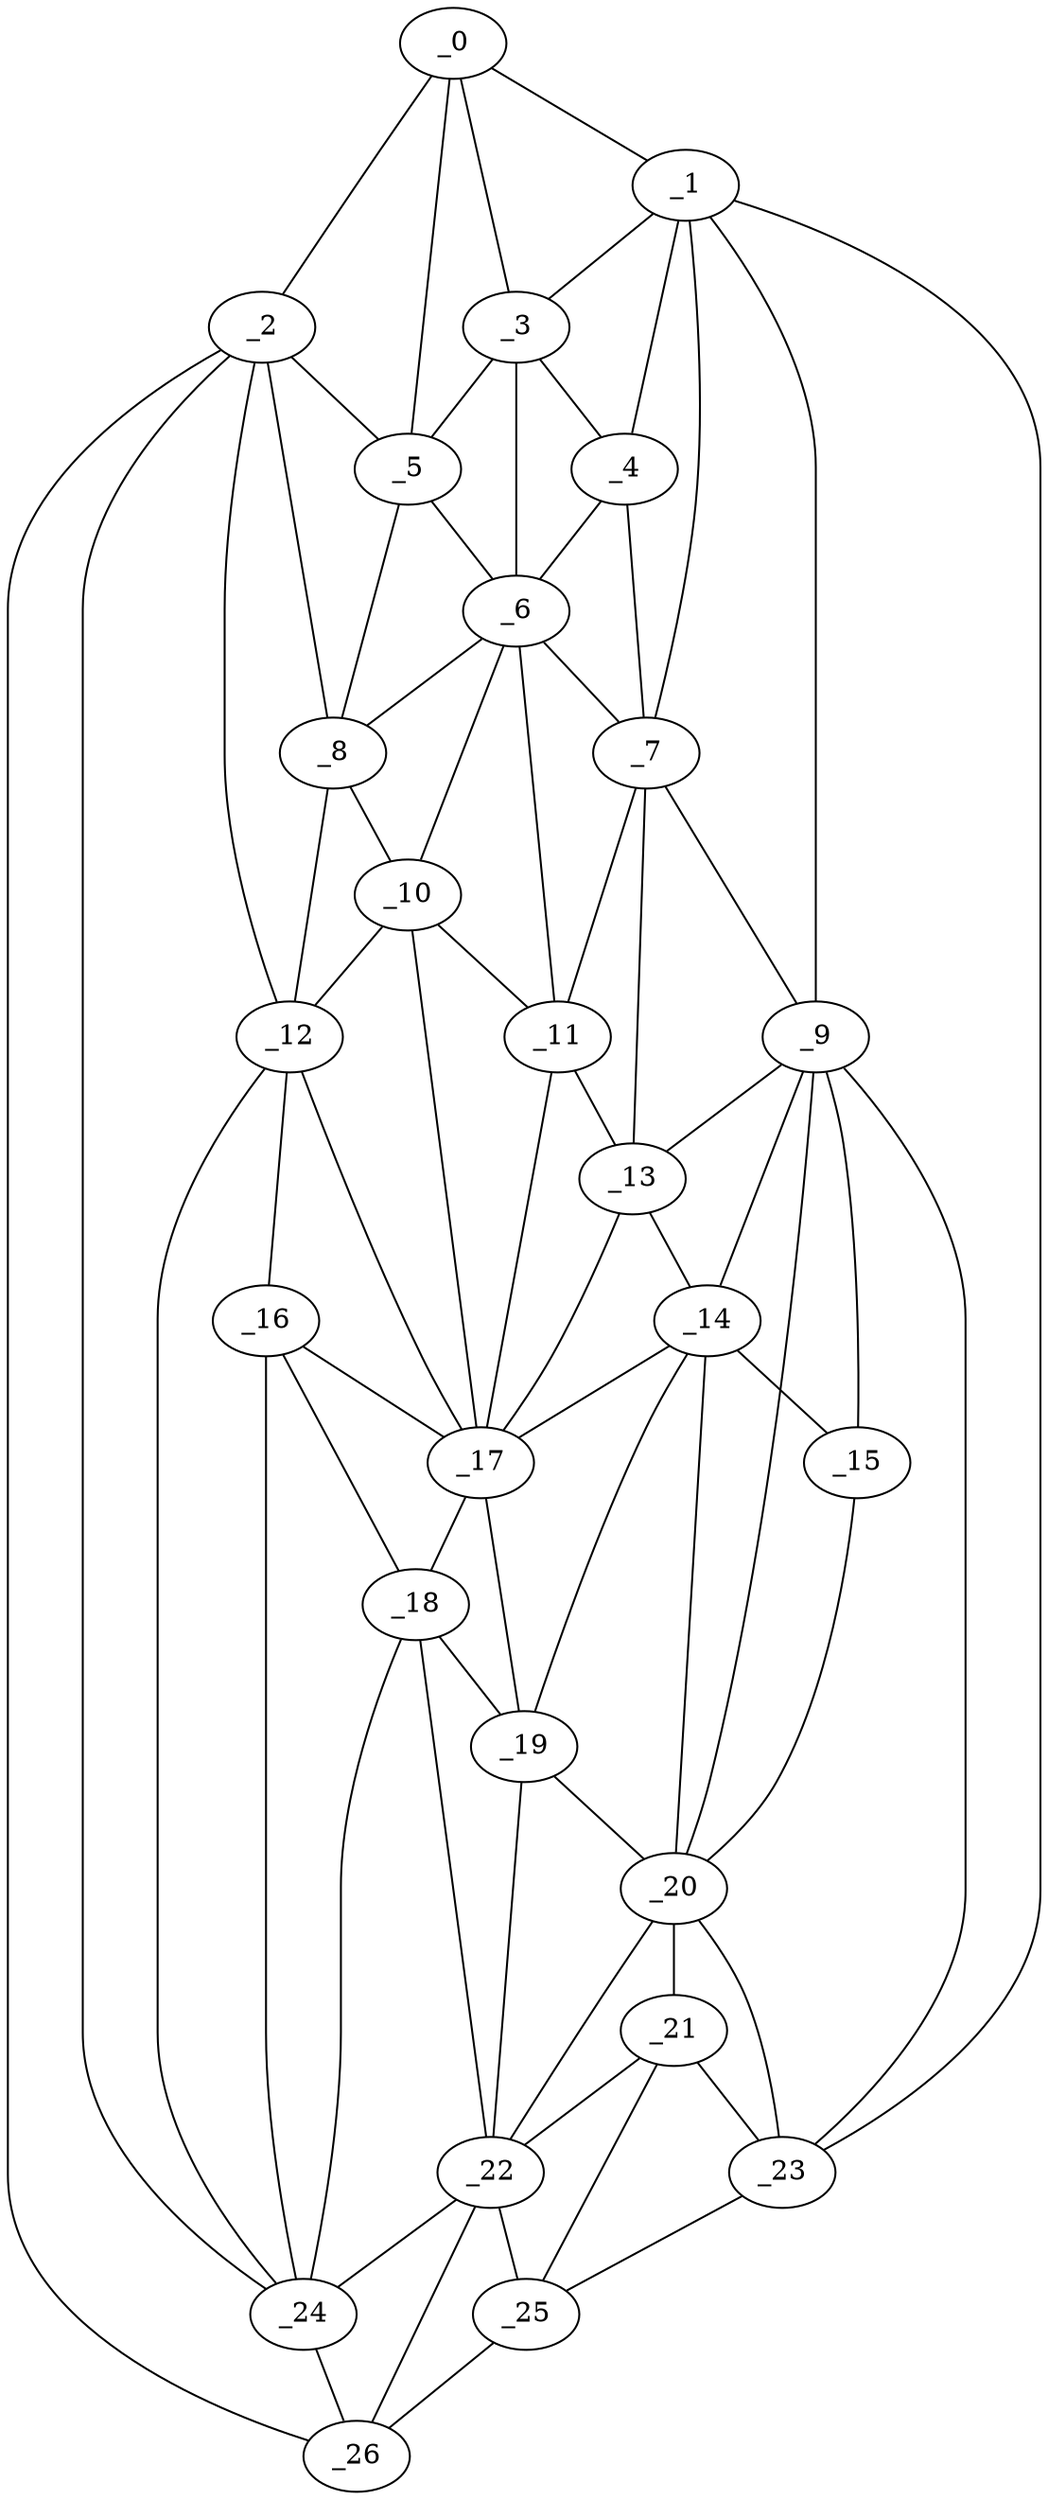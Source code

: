 graph "obj65__20.gxl" {
	_0	 [x=13,
		y=10];
	_1	 [x=20,
		y=115];
	_0 -- _1	 [valence=1];
	_2	 [x=22,
		y=2];
	_0 -- _2	 [valence=1];
	_3	 [x=23,
		y=104];
	_0 -- _3	 [valence=2];
	_5	 [x=36,
		y=70];
	_0 -- _5	 [valence=1];
	_1 -- _3	 [valence=1];
	_4	 [x=29,
		y=107];
	_1 -- _4	 [valence=2];
	_7	 [x=40,
		y=109];
	_1 -- _7	 [valence=2];
	_9	 [x=51,
		y=110];
	_1 -- _9	 [valence=2];
	_23	 [x=100,
		y=125];
	_1 -- _23	 [valence=1];
	_2 -- _5	 [valence=2];
	_8	 [x=50,
		y=72];
	_2 -- _8	 [valence=1];
	_12	 [x=56,
		y=73];
	_2 -- _12	 [valence=2];
	_24	 [x=107,
		y=22];
	_2 -- _24	 [valence=2];
	_26	 [x=115,
		y=13];
	_2 -- _26	 [valence=1];
	_3 -- _4	 [valence=2];
	_3 -- _5	 [valence=2];
	_6	 [x=39,
		y=77];
	_3 -- _6	 [valence=2];
	_4 -- _6	 [valence=2];
	_4 -- _7	 [valence=2];
	_5 -- _6	 [valence=2];
	_5 -- _8	 [valence=2];
	_6 -- _7	 [valence=1];
	_6 -- _8	 [valence=1];
	_10	 [x=54,
		y=80];
	_6 -- _10	 [valence=2];
	_11	 [x=55,
		y=86];
	_6 -- _11	 [valence=1];
	_7 -- _9	 [valence=1];
	_7 -- _11	 [valence=2];
	_13	 [x=57,
		y=94];
	_7 -- _13	 [valence=2];
	_8 -- _10	 [valence=1];
	_8 -- _12	 [valence=2];
	_9 -- _13	 [valence=2];
	_14	 [x=62,
		y=98];
	_9 -- _14	 [valence=1];
	_15	 [x=65,
		y=110];
	_9 -- _15	 [valence=2];
	_20	 [x=76,
		y=113];
	_9 -- _20	 [valence=2];
	_9 -- _23	 [valence=1];
	_10 -- _11	 [valence=2];
	_10 -- _12	 [valence=1];
	_17	 [x=66,
		y=81];
	_10 -- _17	 [valence=1];
	_11 -- _13	 [valence=2];
	_11 -- _17	 [valence=2];
	_16	 [x=66,
		y=74];
	_12 -- _16	 [valence=1];
	_12 -- _17	 [valence=2];
	_12 -- _24	 [valence=2];
	_13 -- _14	 [valence=1];
	_13 -- _17	 [valence=2];
	_14 -- _15	 [valence=2];
	_14 -- _17	 [valence=2];
	_19	 [x=76,
		y=82];
	_14 -- _19	 [valence=2];
	_14 -- _20	 [valence=2];
	_15 -- _20	 [valence=1];
	_16 -- _17	 [valence=2];
	_18	 [x=76,
		y=75];
	_16 -- _18	 [valence=1];
	_16 -- _24	 [valence=2];
	_17 -- _18	 [valence=2];
	_17 -- _19	 [valence=1];
	_18 -- _19	 [valence=2];
	_22	 [x=96,
		y=87];
	_18 -- _22	 [valence=2];
	_18 -- _24	 [valence=2];
	_19 -- _20	 [valence=2];
	_19 -- _22	 [valence=2];
	_21	 [x=87,
		y=115];
	_20 -- _21	 [valence=2];
	_20 -- _22	 [valence=2];
	_20 -- _23	 [valence=2];
	_21 -- _22	 [valence=1];
	_21 -- _23	 [valence=1];
	_25	 [x=108,
		y=117];
	_21 -- _25	 [valence=2];
	_22 -- _24	 [valence=2];
	_22 -- _25	 [valence=2];
	_22 -- _26	 [valence=2];
	_23 -- _25	 [valence=1];
	_24 -- _26	 [valence=2];
	_25 -- _26	 [valence=1];
}

